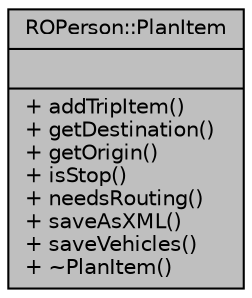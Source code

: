 digraph "ROPerson::PlanItem"
{
  edge [fontname="Helvetica",fontsize="10",labelfontname="Helvetica",labelfontsize="10"];
  node [fontname="Helvetica",fontsize="10",shape=record];
  Node3 [label="{ROPerson::PlanItem\n||+ addTripItem()\l+ getDestination()\l+ getOrigin()\l+ isStop()\l+ needsRouting()\l+ saveAsXML()\l+ saveVehicles()\l+ ~PlanItem()\l}",height=0.2,width=0.4,color="black", fillcolor="grey75", style="filled", fontcolor="black"];
}
